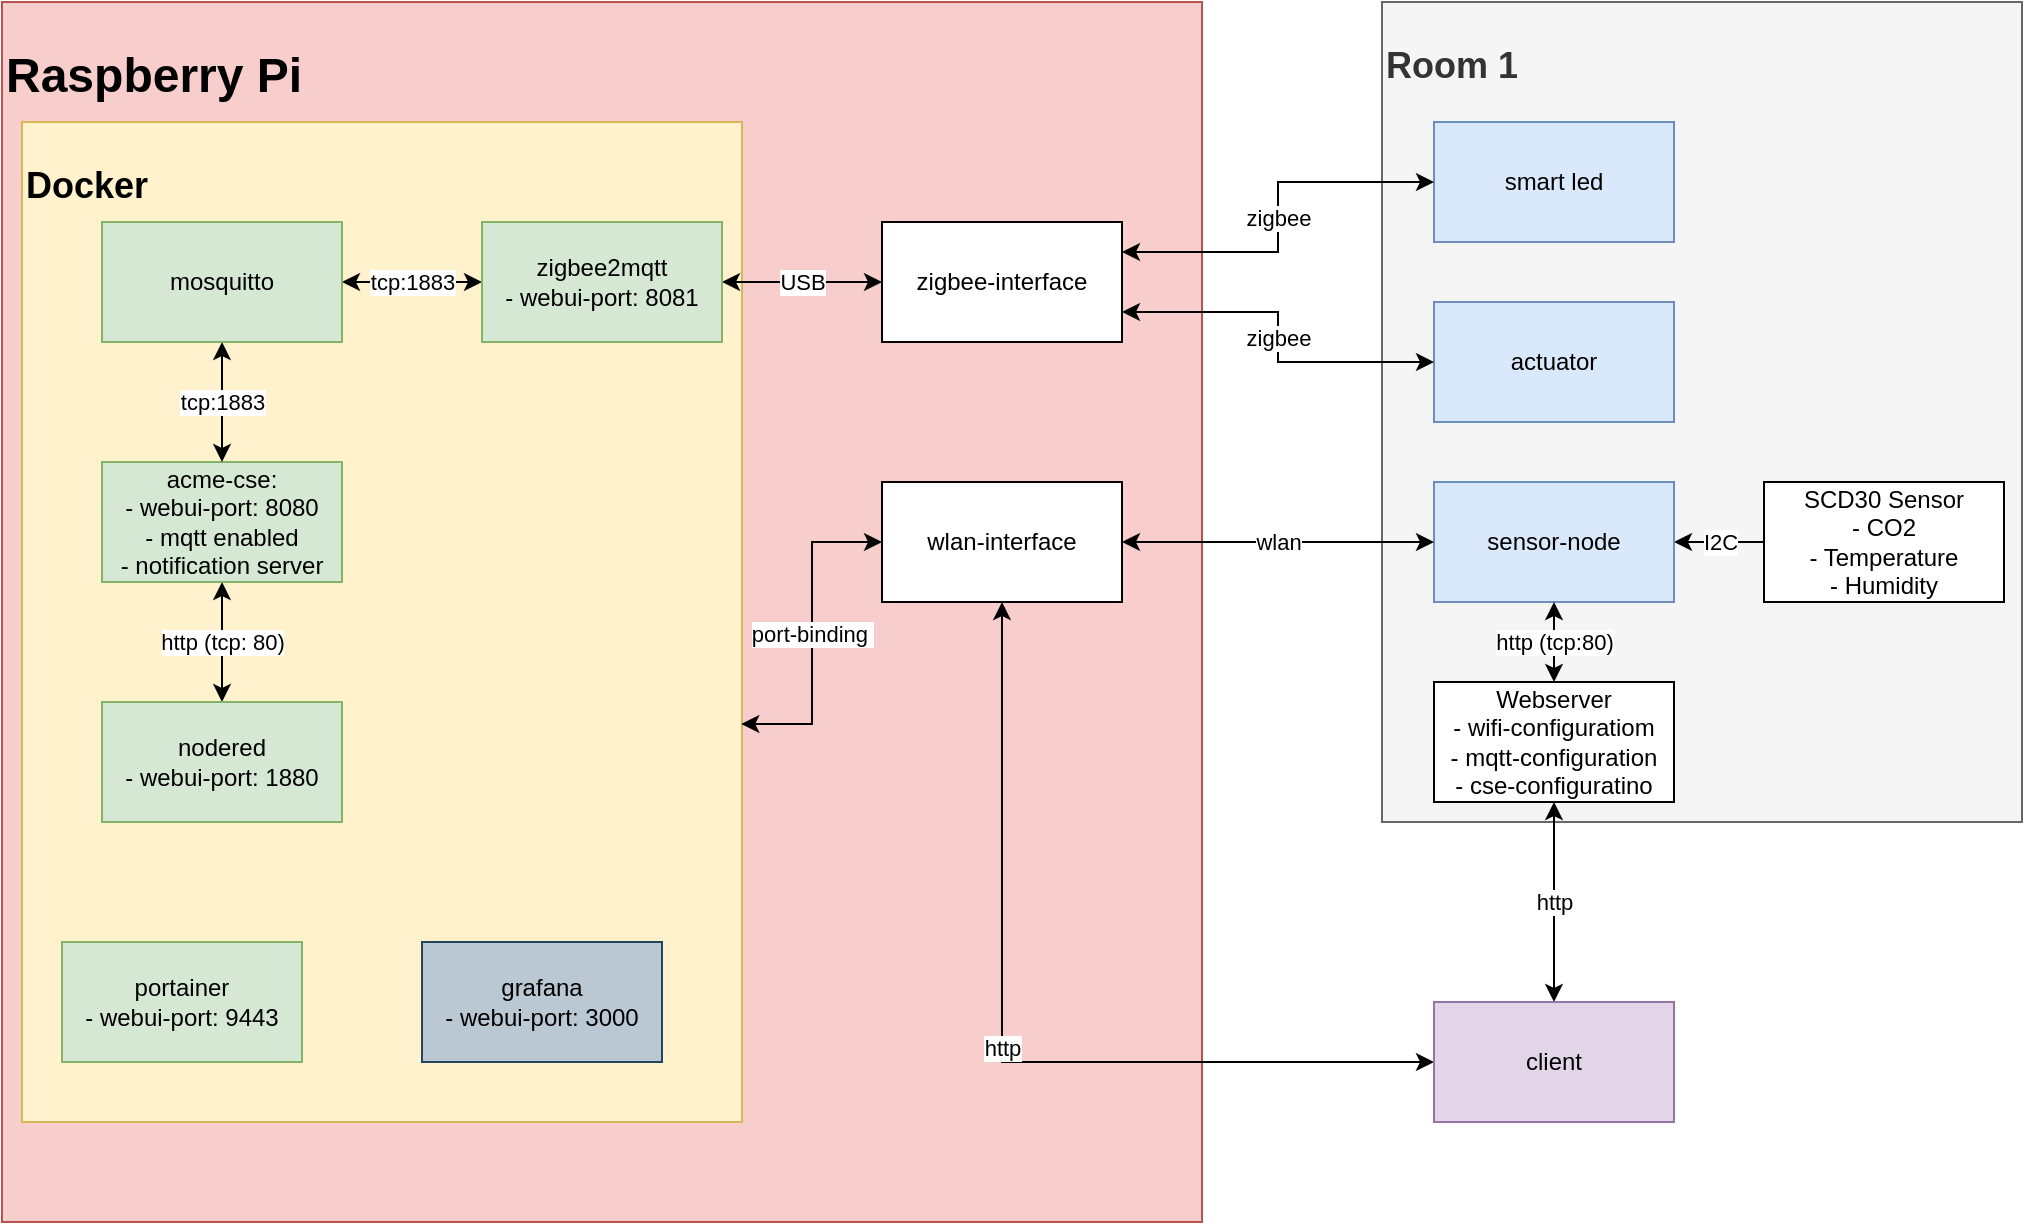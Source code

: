 <mxfile version="20.4.1" type="device"><diagram id="Uc_LFrFsf9ldC4TD4X6p" name="Seite-1"><mxGraphModel dx="1384" dy="729" grid="1" gridSize="10" guides="1" tooltips="1" connect="1" arrows="1" fold="1" page="1" pageScale="1" pageWidth="1169" pageHeight="827" math="0" shadow="0"><root><mxCell id="0"/><mxCell id="hZXatE6T58wqLvBF6o3f-16" value="Room" parent="0"/><mxCell id="hZXatE6T58wqLvBF6o3f-22" value="" style="whiteSpace=wrap;html=1;aspect=fixed;" vertex="1" parent="hZXatE6T58wqLvBF6o3f-16"><mxGeometry x="550" y="280" width="80" height="80" as="geometry"/></mxCell><mxCell id="hZXatE6T58wqLvBF6o3f-23" value="&lt;h2&gt;Room 1&lt;/h2&gt;" style="rounded=0;whiteSpace=wrap;html=1;fillColor=#f5f5f5;strokeColor=#666666;align=left;fontColor=#333333;verticalAlign=top;" vertex="1" parent="hZXatE6T58wqLvBF6o3f-16"><mxGeometry x="780" y="40" width="320" height="410" as="geometry"/></mxCell><mxCell id="hZXatE6T58wqLvBF6o3f-18" value="Raspberry" parent="0"/><mxCell id="hZXatE6T58wqLvBF6o3f-21" value="&lt;h1&gt;Raspberry Pi&lt;/h1&gt;" style="rounded=0;whiteSpace=wrap;html=1;fillColor=#f8cecc;strokeColor=#b85450;align=left;verticalAlign=top;" vertex="1" parent="hZXatE6T58wqLvBF6o3f-18"><mxGeometry x="90" y="40" width="600" height="610" as="geometry"/></mxCell><mxCell id="hZXatE6T58wqLvBF6o3f-30" value="&lt;h2&gt;Docker&lt;/h2&gt;" style="rounded=0;whiteSpace=wrap;html=1;fillColor=#fff2cc;strokeColor=#d6b656;align=left;verticalAlign=top;" vertex="1" parent="hZXatE6T58wqLvBF6o3f-18"><mxGeometry x="100" y="100" width="360" height="500" as="geometry"/></mxCell><mxCell id="hZXatE6T58wqLvBF6o3f-13" value="Docker" parent="0"/><mxCell id="1" value="Container" parent="0"/><mxCell id="hZXatE6T58wqLvBF6o3f-36" value="USB" style="edgeStyle=orthogonalEdgeStyle;rounded=0;orthogonalLoop=1;jettySize=auto;html=1;exitX=1;exitY=0.5;exitDx=0;exitDy=0;entryX=0;entryY=0.5;entryDx=0;entryDy=0;startArrow=classic;startFill=1;endArrow=classic;endFill=1;" edge="1" parent="1" source="hZXatE6T58wqLvBF6o3f-1" target="hZXatE6T58wqLvBF6o3f-34"><mxGeometry relative="1" as="geometry"/></mxCell><mxCell id="hZXatE6T58wqLvBF6o3f-45" value="tcp:1883" style="edgeStyle=orthogonalEdgeStyle;rounded=0;orthogonalLoop=1;jettySize=auto;html=1;exitX=0;exitY=0.5;exitDx=0;exitDy=0;entryX=1;entryY=0.5;entryDx=0;entryDy=0;startArrow=classic;startFill=1;endArrow=classic;endFill=1;" edge="1" parent="1" source="hZXatE6T58wqLvBF6o3f-1" target="hZXatE6T58wqLvBF6o3f-11"><mxGeometry relative="1" as="geometry"/></mxCell><mxCell id="hZXatE6T58wqLvBF6o3f-1" value="zigbee2mqtt&lt;br&gt;- webui-port: 8081" style="rounded=0;whiteSpace=wrap;html=1;fillColor=#d5e8d4;strokeColor=#82b366;" vertex="1" parent="1"><mxGeometry x="330" y="150" width="120" height="60" as="geometry"/></mxCell><mxCell id="hZXatE6T58wqLvBF6o3f-53" value="http (tcp: 80)" style="edgeStyle=orthogonalEdgeStyle;rounded=0;orthogonalLoop=1;jettySize=auto;html=1;exitX=0.5;exitY=1;exitDx=0;exitDy=0;entryX=0.5;entryY=0;entryDx=0;entryDy=0;startArrow=classic;startFill=1;endArrow=classic;endFill=1;" edge="1" parent="1" source="hZXatE6T58wqLvBF6o3f-2" target="hZXatE6T58wqLvBF6o3f-3"><mxGeometry relative="1" as="geometry"/></mxCell><mxCell id="hZXatE6T58wqLvBF6o3f-2" value="acme-cse:&lt;br&gt;- webui-port: 8080&lt;br&gt;- mqtt enabled&lt;br&gt;- notification server" style="rounded=0;whiteSpace=wrap;html=1;fillColor=#d5e8d4;strokeColor=#82b366;" vertex="1" parent="1"><mxGeometry x="140" y="270" width="120" height="60" as="geometry"/></mxCell><mxCell id="hZXatE6T58wqLvBF6o3f-3" value="nodered&lt;br&gt;- webui-port: 1880" style="rounded=0;whiteSpace=wrap;html=1;fillColor=#d5e8d4;strokeColor=#82b366;" vertex="1" parent="1"><mxGeometry x="140" y="390" width="120" height="60" as="geometry"/></mxCell><mxCell id="hZXatE6T58wqLvBF6o3f-4" value="actuator" style="rounded=0;whiteSpace=wrap;html=1;fillColor=#dae8fc;strokeColor=#6c8ebf;" vertex="1" parent="1"><mxGeometry x="806" y="190" width="120" height="60" as="geometry"/></mxCell><mxCell id="hZXatE6T58wqLvBF6o3f-5" value="smart led" style="rounded=0;whiteSpace=wrap;html=1;fillColor=#dae8fc;strokeColor=#6c8ebf;" vertex="1" parent="1"><mxGeometry x="806" y="100" width="120" height="60" as="geometry"/></mxCell><mxCell id="hZXatE6T58wqLvBF6o3f-28" value="I2C" style="edgeStyle=orthogonalEdgeStyle;rounded=0;orthogonalLoop=1;jettySize=auto;html=1;exitX=1;exitY=0.5;exitDx=0;exitDy=0;startArrow=classic;startFill=1;endArrow=none;endFill=0;" edge="1" parent="1" source="hZXatE6T58wqLvBF6o3f-6" target="hZXatE6T58wqLvBF6o3f-27"><mxGeometry relative="1" as="geometry"/></mxCell><mxCell id="hZXatE6T58wqLvBF6o3f-6" value="sensor-node" style="rounded=0;whiteSpace=wrap;html=1;fillColor=#dae8fc;strokeColor=#6c8ebf;" vertex="1" parent="1"><mxGeometry x="806" y="280" width="120" height="60" as="geometry"/></mxCell><mxCell id="hZXatE6T58wqLvBF6o3f-47" value="tcp:1883" style="edgeStyle=orthogonalEdgeStyle;rounded=0;orthogonalLoop=1;jettySize=auto;html=1;exitX=0.5;exitY=1;exitDx=0;exitDy=0;startArrow=classic;startFill=1;endArrow=classic;endFill=1;" edge="1" parent="1" source="hZXatE6T58wqLvBF6o3f-11"><mxGeometry relative="1" as="geometry"><mxPoint x="200" y="270" as="targetPoint"/><Array as="points"><mxPoint x="200" y="270"/></Array></mxGeometry></mxCell><mxCell id="hZXatE6T58wqLvBF6o3f-11" value="mosquitto" style="rounded=0;whiteSpace=wrap;html=1;fillColor=#d5e8d4;strokeColor=#82b366;" vertex="1" parent="1"><mxGeometry x="140" y="150" width="120" height="60" as="geometry"/></mxCell><mxCell id="hZXatE6T58wqLvBF6o3f-12" value="portainer&lt;br&gt;- webui-port: 9443" style="rounded=0;whiteSpace=wrap;html=1;fillColor=#d5e8d4;strokeColor=#82b366;" vertex="1" parent="1"><mxGeometry x="120" y="510" width="120" height="60" as="geometry"/></mxCell><mxCell id="hZXatE6T58wqLvBF6o3f-27" value="SCD30 Sensor&lt;br&gt;- CO2&lt;br&gt;- Temperature&lt;br&gt;- Humidity" style="rounded=0;whiteSpace=wrap;html=1;align=center;horizontal=1;verticalAlign=middle;" vertex="1" parent="1"><mxGeometry x="971" y="280" width="120" height="60" as="geometry"/></mxCell><mxCell id="hZXatE6T58wqLvBF6o3f-42" value="zigbee" style="edgeStyle=orthogonalEdgeStyle;rounded=0;orthogonalLoop=1;jettySize=auto;html=1;exitX=1;exitY=0.25;exitDx=0;exitDy=0;entryX=0;entryY=0.5;entryDx=0;entryDy=0;startArrow=classic;startFill=1;endArrow=classic;endFill=1;" edge="1" parent="1" source="hZXatE6T58wqLvBF6o3f-34" target="hZXatE6T58wqLvBF6o3f-5"><mxGeometry relative="1" as="geometry"/></mxCell><mxCell id="hZXatE6T58wqLvBF6o3f-43" value="zigbee" style="edgeStyle=orthogonalEdgeStyle;rounded=0;orthogonalLoop=1;jettySize=auto;html=1;exitX=1;exitY=0.75;exitDx=0;exitDy=0;entryX=0;entryY=0.5;entryDx=0;entryDy=0;startArrow=classic;startFill=1;endArrow=classic;endFill=1;" edge="1" parent="1" source="hZXatE6T58wqLvBF6o3f-34" target="hZXatE6T58wqLvBF6o3f-4"><mxGeometry relative="1" as="geometry"/></mxCell><mxCell id="hZXatE6T58wqLvBF6o3f-34" value="zigbee-interface" style="rounded=0;whiteSpace=wrap;html=1;" vertex="1" parent="1"><mxGeometry x="530" y="150" width="120" height="60" as="geometry"/></mxCell><mxCell id="hZXatE6T58wqLvBF6o3f-49" value="wlan" style="edgeStyle=orthogonalEdgeStyle;rounded=0;orthogonalLoop=1;jettySize=auto;html=1;exitX=1;exitY=0.5;exitDx=0;exitDy=0;entryX=0;entryY=0.5;entryDx=0;entryDy=0;startArrow=classic;startFill=1;endArrow=classic;endFill=1;" edge="1" parent="1" source="hZXatE6T58wqLvBF6o3f-48" target="hZXatE6T58wqLvBF6o3f-6"><mxGeometry relative="1" as="geometry"/></mxCell><mxCell id="hZXatE6T58wqLvBF6o3f-56" value="port-binding&amp;nbsp;" style="edgeStyle=orthogonalEdgeStyle;rounded=0;orthogonalLoop=1;jettySize=auto;html=1;exitX=0;exitY=0.5;exitDx=0;exitDy=0;entryX=0.999;entryY=0.602;entryDx=0;entryDy=0;entryPerimeter=0;startArrow=classic;startFill=1;endArrow=classic;endFill=1;" edge="1" parent="1" source="hZXatE6T58wqLvBF6o3f-48" target="hZXatE6T58wqLvBF6o3f-30"><mxGeometry relative="1" as="geometry"/></mxCell><mxCell id="hZXatE6T58wqLvBF6o3f-48" value="wlan-interface" style="rounded=0;whiteSpace=wrap;html=1;" vertex="1" parent="1"><mxGeometry x="530" y="280" width="120" height="60" as="geometry"/></mxCell><mxCell id="hZXatE6T58wqLvBF6o3f-52" value="http (tcp:80)" style="edgeStyle=orthogonalEdgeStyle;rounded=0;orthogonalLoop=1;jettySize=auto;html=1;exitX=0.5;exitY=0;exitDx=0;exitDy=0;entryX=0.5;entryY=1;entryDx=0;entryDy=0;startArrow=classic;startFill=1;endArrow=classic;endFill=1;" edge="1" parent="1" source="hZXatE6T58wqLvBF6o3f-51" target="hZXatE6T58wqLvBF6o3f-6"><mxGeometry relative="1" as="geometry"/></mxCell><mxCell id="hZXatE6T58wqLvBF6o3f-51" value="Webserver&lt;br&gt;- wifi-configuratiom&lt;br&gt;- mqtt-configuration&lt;br&gt;- cse-configuratino" style="rounded=0;whiteSpace=wrap;html=1;" vertex="1" parent="1"><mxGeometry x="806" y="380" width="120" height="60" as="geometry"/></mxCell><mxCell id="hZXatE6T58wqLvBF6o3f-59" value="http" style="edgeStyle=orthogonalEdgeStyle;rounded=0;orthogonalLoop=1;jettySize=auto;html=1;exitX=0;exitY=0.5;exitDx=0;exitDy=0;entryX=0.5;entryY=1;entryDx=0;entryDy=0;startArrow=classic;startFill=1;endArrow=classic;endFill=1;" edge="1" parent="1" source="hZXatE6T58wqLvBF6o3f-57" target="hZXatE6T58wqLvBF6o3f-48"><mxGeometry relative="1" as="geometry"/></mxCell><mxCell id="hZXatE6T58wqLvBF6o3f-60" value="http" style="edgeStyle=orthogonalEdgeStyle;rounded=0;orthogonalLoop=1;jettySize=auto;html=1;exitX=0.5;exitY=0;exitDx=0;exitDy=0;entryX=0.5;entryY=1;entryDx=0;entryDy=0;startArrow=classic;startFill=1;endArrow=classic;endFill=1;" edge="1" parent="1" source="hZXatE6T58wqLvBF6o3f-57" target="hZXatE6T58wqLvBF6o3f-51"><mxGeometry relative="1" as="geometry"/></mxCell><mxCell id="hZXatE6T58wqLvBF6o3f-57" value="client" style="rounded=0;whiteSpace=wrap;html=1;fillColor=#e1d5e7;strokeColor=#9673a6;" vertex="1" parent="1"><mxGeometry x="806" y="540" width="120" height="60" as="geometry"/></mxCell><mxCell id="hZXatE6T58wqLvBF6o3f-61" value="grafana&lt;br&gt;- webui-port: 3000" style="rounded=0;whiteSpace=wrap;html=1;fillColor=#bac8d3;strokeColor=#23445d;" vertex="1" parent="1"><mxGeometry x="300" y="510" width="120" height="60" as="geometry"/></mxCell></root></mxGraphModel></diagram></mxfile>